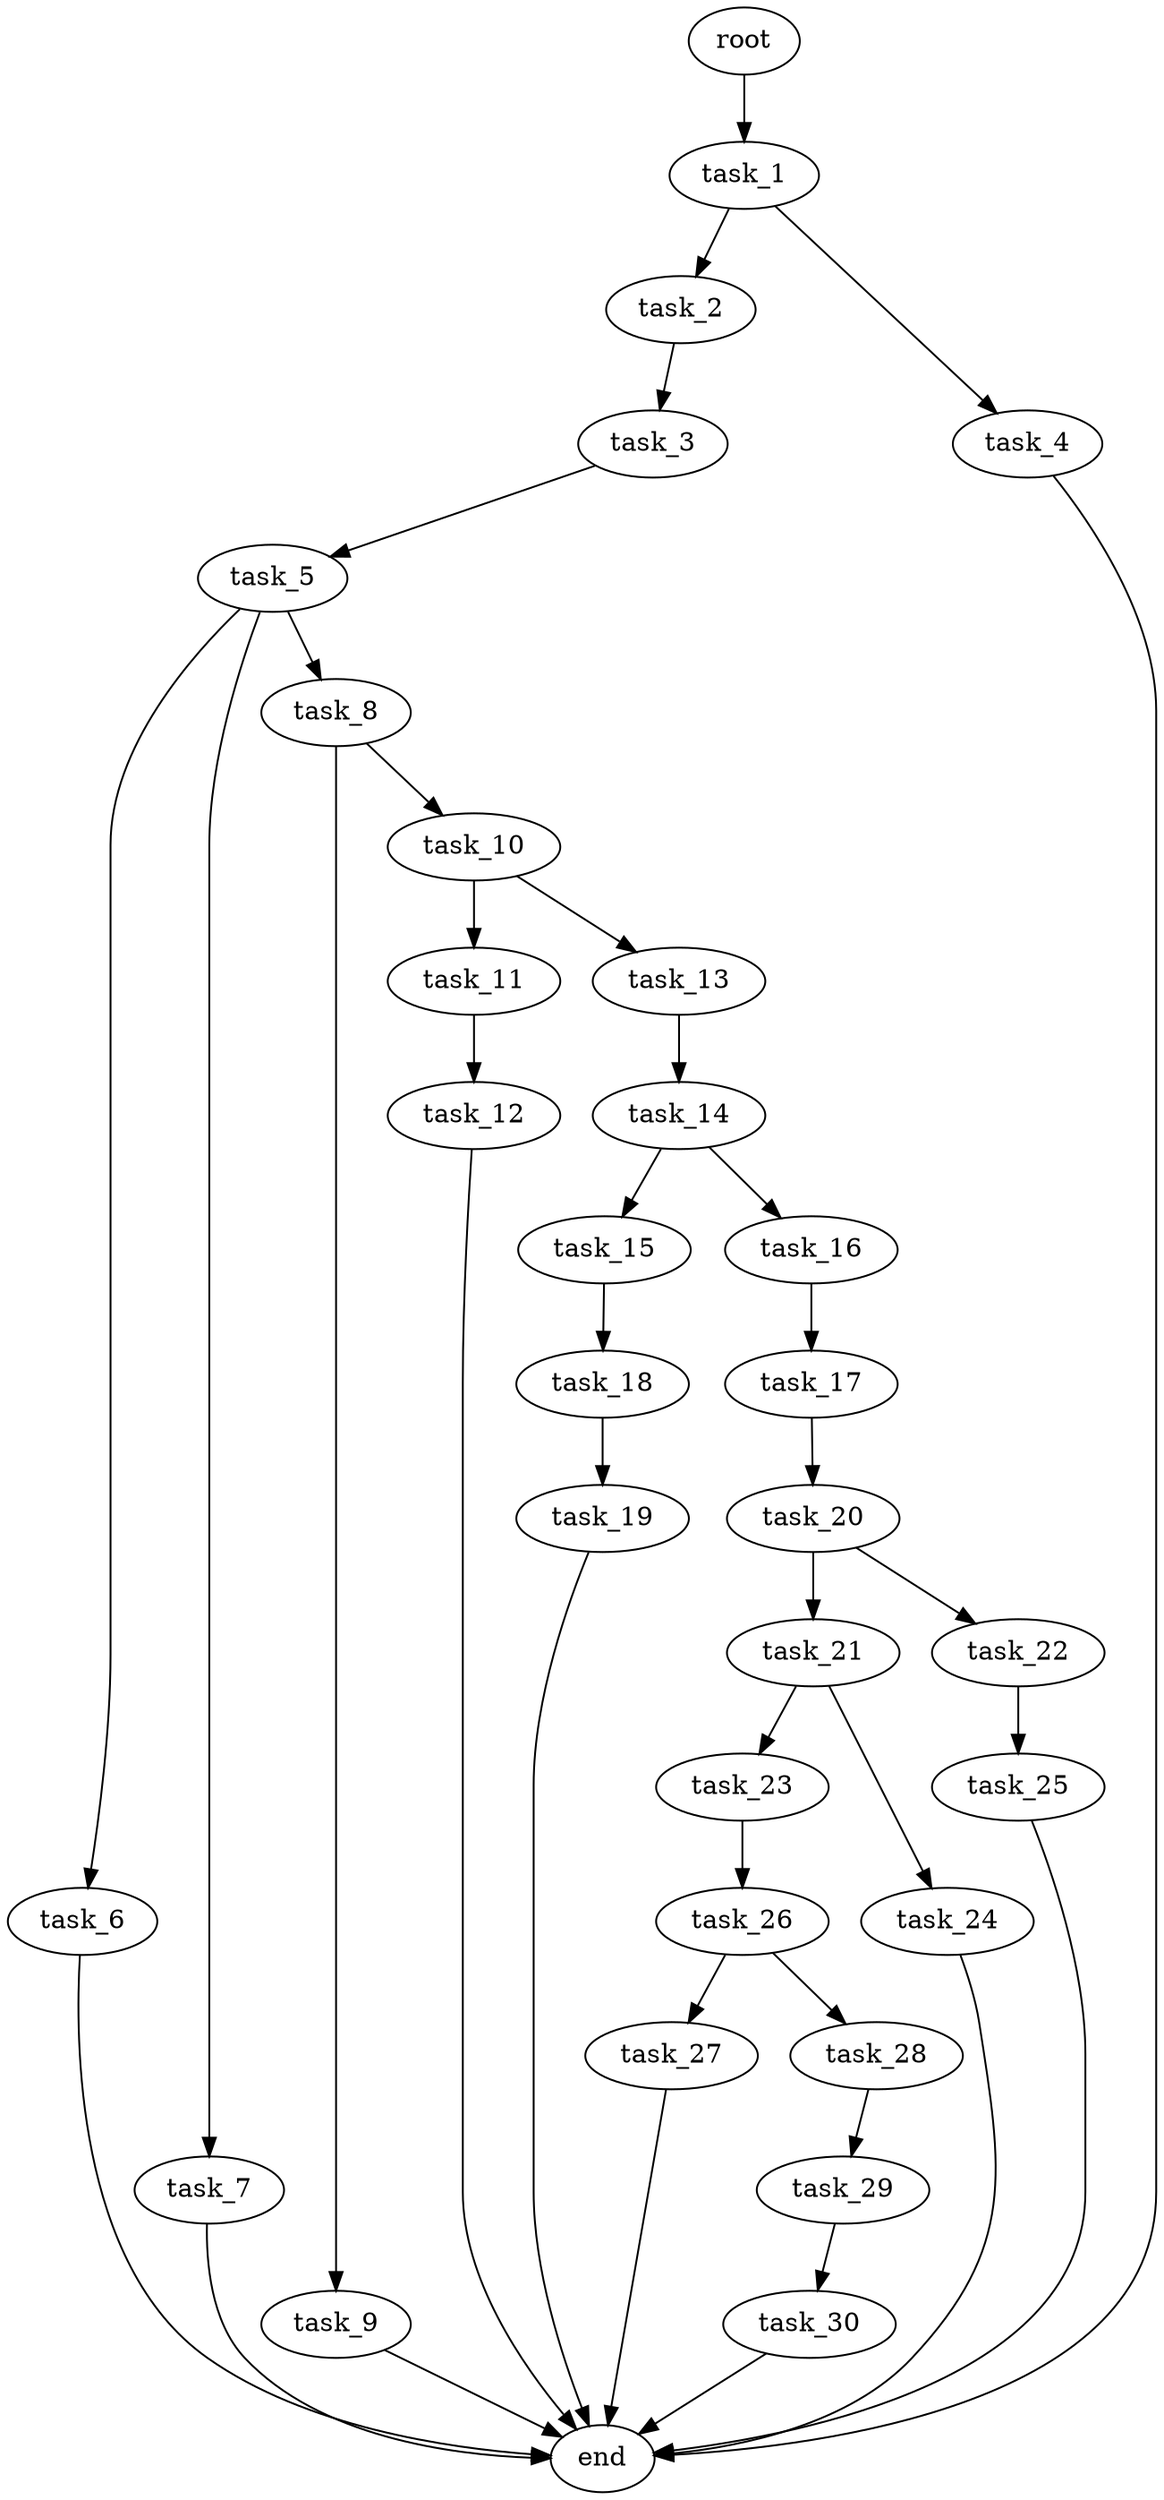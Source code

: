 digraph G {
  root [size="0.000000e+00"];
  task_1 [size="2.319324e+09"];
  task_2 [size="4.051069e+09"];
  task_3 [size="1.845333e+09"];
  task_4 [size="6.405148e+09"];
  task_5 [size="4.321912e+09"];
  task_6 [size="2.928936e+08"];
  task_7 [size="6.141455e+09"];
  task_8 [size="1.974047e+09"];
  task_9 [size="5.922439e+09"];
  task_10 [size="3.888969e+09"];
  task_11 [size="7.047651e+09"];
  task_12 [size="2.058639e+09"];
  task_13 [size="7.523503e+09"];
  task_14 [size="8.087489e+09"];
  task_15 [size="6.265750e+08"];
  task_16 [size="1.018419e+09"];
  task_17 [size="8.719921e+09"];
  task_18 [size="1.870411e+09"];
  task_19 [size="3.260523e+09"];
  task_20 [size="4.576047e+09"];
  task_21 [size="2.624272e+09"];
  task_22 [size="8.626503e+09"];
  task_23 [size="5.277622e+09"];
  task_24 [size="6.391447e+09"];
  task_25 [size="5.970111e+09"];
  task_26 [size="6.113473e+09"];
  task_27 [size="5.870460e+09"];
  task_28 [size="3.479898e+09"];
  task_29 [size="8.455333e+09"];
  task_30 [size="6.174009e+09"];
  end [size="0.000000e+00"];

  root -> task_1 [size="1.000000e-12"];
  task_1 -> task_2 [size="4.051069e+08"];
  task_1 -> task_4 [size="6.405148e+08"];
  task_2 -> task_3 [size="1.845333e+08"];
  task_3 -> task_5 [size="4.321912e+08"];
  task_4 -> end [size="1.000000e-12"];
  task_5 -> task_6 [size="2.928936e+07"];
  task_5 -> task_7 [size="6.141455e+08"];
  task_5 -> task_8 [size="1.974047e+08"];
  task_6 -> end [size="1.000000e-12"];
  task_7 -> end [size="1.000000e-12"];
  task_8 -> task_9 [size="5.922439e+08"];
  task_8 -> task_10 [size="3.888969e+08"];
  task_9 -> end [size="1.000000e-12"];
  task_10 -> task_11 [size="7.047651e+08"];
  task_10 -> task_13 [size="7.523503e+08"];
  task_11 -> task_12 [size="2.058639e+08"];
  task_12 -> end [size="1.000000e-12"];
  task_13 -> task_14 [size="8.087489e+08"];
  task_14 -> task_15 [size="6.265750e+07"];
  task_14 -> task_16 [size="1.018419e+08"];
  task_15 -> task_18 [size="1.870411e+08"];
  task_16 -> task_17 [size="8.719921e+08"];
  task_17 -> task_20 [size="4.576047e+08"];
  task_18 -> task_19 [size="3.260523e+08"];
  task_19 -> end [size="1.000000e-12"];
  task_20 -> task_21 [size="2.624272e+08"];
  task_20 -> task_22 [size="8.626503e+08"];
  task_21 -> task_23 [size="5.277622e+08"];
  task_21 -> task_24 [size="6.391447e+08"];
  task_22 -> task_25 [size="5.970111e+08"];
  task_23 -> task_26 [size="6.113473e+08"];
  task_24 -> end [size="1.000000e-12"];
  task_25 -> end [size="1.000000e-12"];
  task_26 -> task_27 [size="5.870460e+08"];
  task_26 -> task_28 [size="3.479898e+08"];
  task_27 -> end [size="1.000000e-12"];
  task_28 -> task_29 [size="8.455333e+08"];
  task_29 -> task_30 [size="6.174009e+08"];
  task_30 -> end [size="1.000000e-12"];
}
